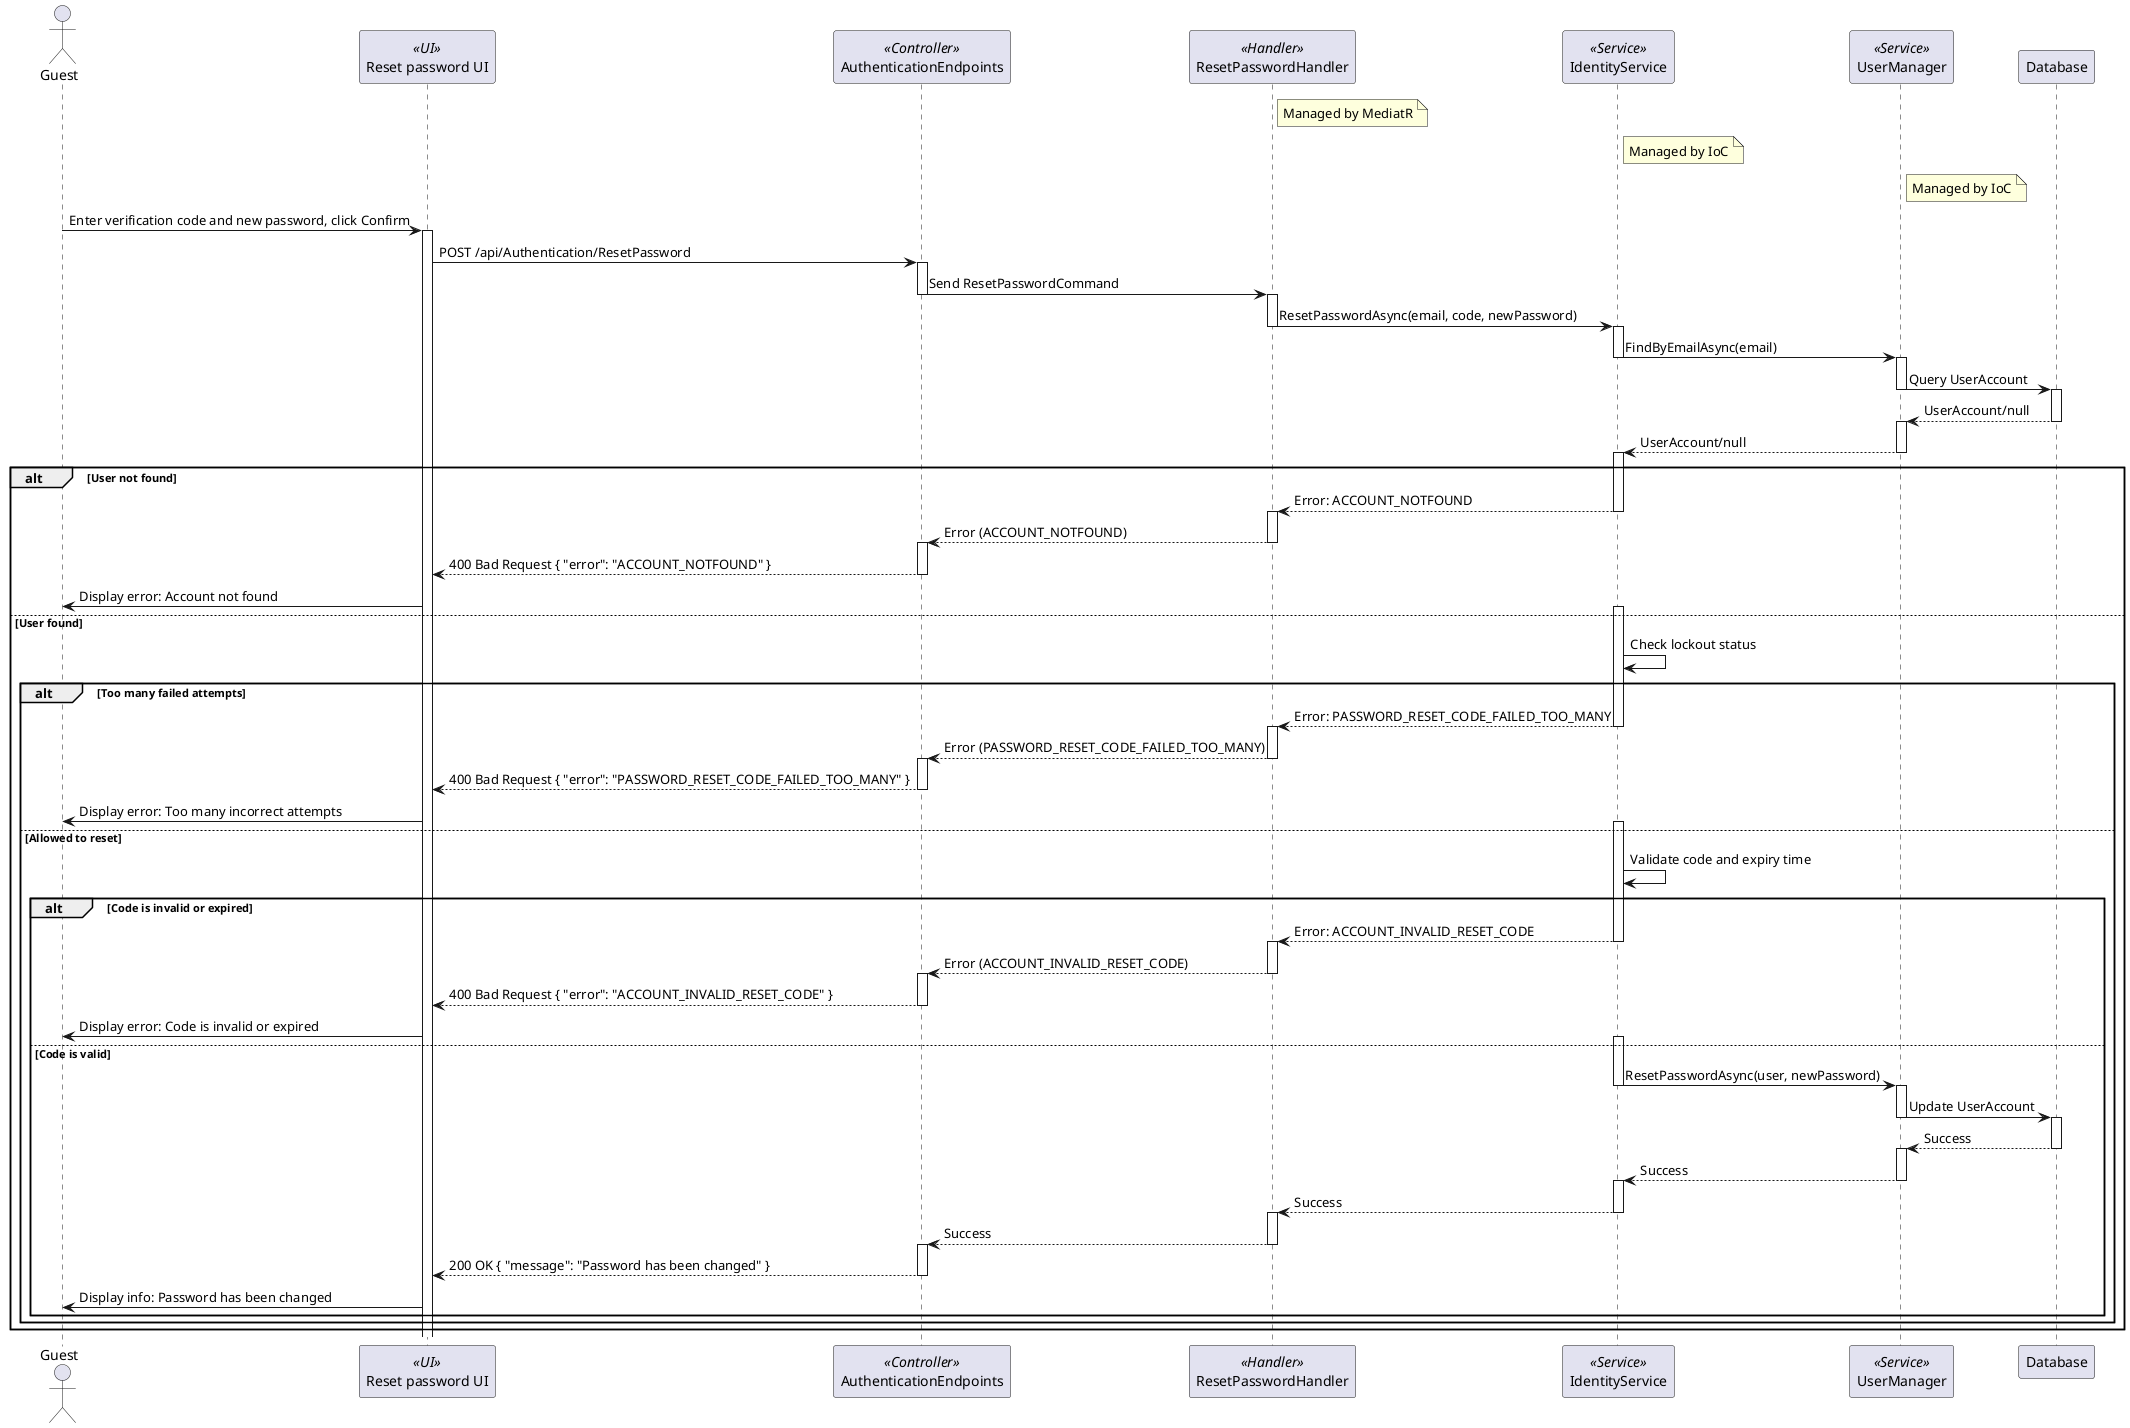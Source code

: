 @startuml
actor Guest as User
participant "Reset password UI" as UI <<UI>>
participant AuthenticationEndpoints <<Controller>>
participant ResetPasswordHandler <<Handler>>
participant IdentityService <<Service>>
participant UserManager <<Service>>
participant Database

note right of ResetPasswordHandler
  Managed by MediatR
end note

note right of IdentityService
  Managed by IoC
end note

note right of UserManager
  Managed by IoC
end note

User -> UI : Enter verification code and new password, click Confirm
activate UI
UI -> AuthenticationEndpoints : POST /api/Authentication/ResetPassword
activate AuthenticationEndpoints
AuthenticationEndpoints -> ResetPasswordHandler : Send ResetPasswordCommand
deactivate AuthenticationEndpoints
activate ResetPasswordHandler
ResetPasswordHandler -> IdentityService : ResetPasswordAsync(email, code, newPassword)
deactivate ResetPasswordHandler
activate IdentityService
IdentityService -> UserManager : FindByEmailAsync(email)
deactivate IdentityService
activate UserManager
UserManager -> Database : Query UserAccount
deactivate UserManager
activate Database
Database --> UserManager : UserAccount/null
deactivate Database
activate UserManager
UserManager --> IdentityService : UserAccount/null
deactivate UserManager
activate IdentityService
alt User not found
    IdentityService --> ResetPasswordHandler : Error: ACCOUNT_NOTFOUND
    deactivate IdentityService
    activate ResetPasswordHandler
    ResetPasswordHandler --> AuthenticationEndpoints : Error (ACCOUNT_NOTFOUND)
    deactivate ResetPasswordHandler
    activate AuthenticationEndpoints
    AuthenticationEndpoints --> UI : 400 Bad Request { "error": "ACCOUNT_NOTFOUND" }
    deactivate AuthenticationEndpoints
    UI -> User : Display error: Account not found
else User found
    activate IdentityService
    IdentityService -> IdentityService : Check lockout status
    alt Too many failed attempts
        IdentityService --> ResetPasswordHandler : Error: PASSWORD_RESET_CODE_FAILED_TOO_MANY
        deactivate IdentityService
        activate ResetPasswordHandler
        ResetPasswordHandler --> AuthenticationEndpoints : Error (PASSWORD_RESET_CODE_FAILED_TOO_MANY)
        deactivate ResetPasswordHandler
        activate AuthenticationEndpoints
        AuthenticationEndpoints --> UI : 400 Bad Request { "error": "PASSWORD_RESET_CODE_FAILED_TOO_MANY" }
        deactivate AuthenticationEndpoints
        UI -> User : Display error: Too many incorrect attempts
    else Allowed to reset
        activate IdentityService
        IdentityService -> IdentityService : Validate code and expiry time
        alt Code is invalid or expired
            IdentityService --> ResetPasswordHandler : Error: ACCOUNT_INVALID_RESET_CODE
            deactivate IdentityService
            activate ResetPasswordHandler
            ResetPasswordHandler --> AuthenticationEndpoints : Error (ACCOUNT_INVALID_RESET_CODE)
            deactivate ResetPasswordHandler
            activate AuthenticationEndpoints
            AuthenticationEndpoints --> UI : 400 Bad Request { "error": "ACCOUNT_INVALID_RESET_CODE" }
            deactivate AuthenticationEndpoints
            UI -> User : Display error: Code is invalid or expired
        else Code is valid
            activate IdentityService
            IdentityService -> UserManager : ResetPasswordAsync(user, newPassword)
            deactivate IdentityService
            activate UserManager
            UserManager -> Database : Update UserAccount
            deactivate UserManager
            activate Database
            Database --> UserManager : Success
            deactivate Database
            activate UserManager
            UserManager --> IdentityService : Success
            deactivate UserManager
            activate IdentityService
            IdentityService --> ResetPasswordHandler : Success
            deactivate IdentityService
            activate ResetPasswordHandler
            ResetPasswordHandler --> AuthenticationEndpoints : Success
            deactivate ResetPasswordHandler
            activate AuthenticationEndpoints
            AuthenticationEndpoints --> UI : 200 OK { "message": "Password has been changed" }
            deactivate AuthenticationEndpoints
            UI -> User : Display info: Password has been changed
        end
    end
end

@enduml